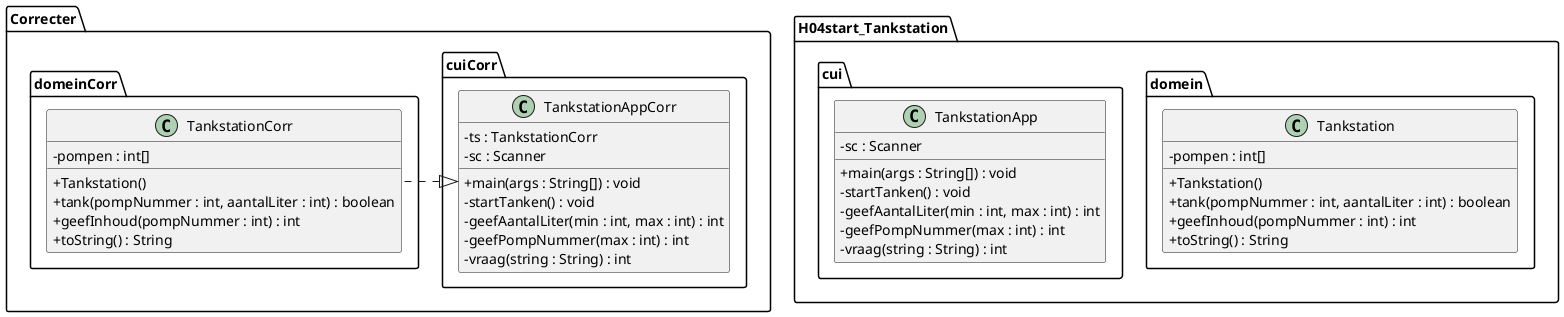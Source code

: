 @startuml tankstation
skinparam ClassAttributeIconSize 0


package Correcter{
    package cuiCorr{
        class TankstationAppCorr{
            -ts : TankstationCorr
            -sc : Scanner
            +main(args : String[]) : void
            -startTanken() : void
            -geefAantalLiter(min : int, max : int) : int
            -geefPompNummer(max : int) : int
            -vraag(string : String) : int
        }
    }
    package domeinCorr{
        class TankstationCorr{
            +Tankstation()
            -pompen : int[]
            +tank(pompNummer : int, aantalLiter : int) : boolean
            +geefInhoud(pompNummer : int) : int
            +toString() : String
        }
    }
    TankstationAppCorr <|. TankstationCorr
}

package H04start_Tankstation{
    package domein{
        class Tankstation{
            +Tankstation()
            -pompen : int[]
            +tank(pompNummer : int, aantalLiter : int) : boolean
            +geefInhoud(pompNummer : int) : int
            +toString() : String
        }
    }
    package cui{
        class TankstationApp{
            -sc : Scanner
            +main(args : String[]) : void
            -startTanken() : void
            -geefAantalLiter(min : int, max : int) : int
            -geefPompNummer(max : int) : int
            -vraag(string : String) : int
        }
    }
}
@enduml
